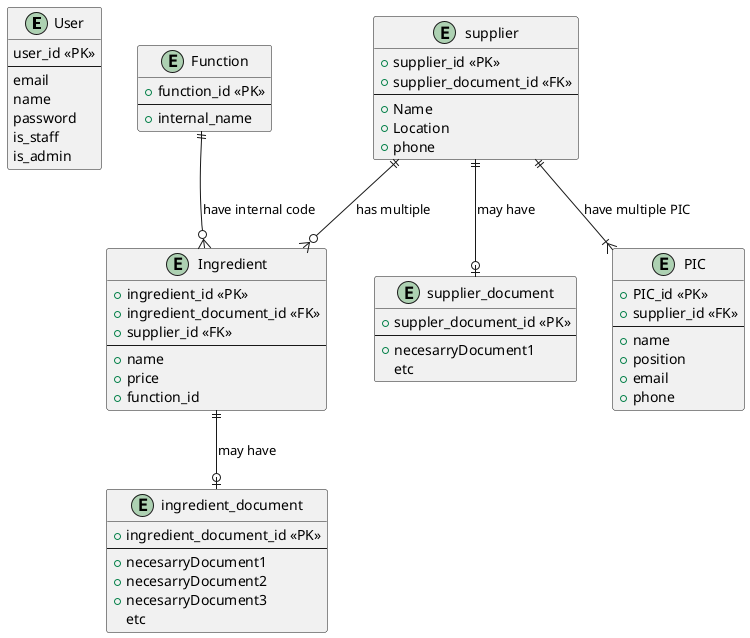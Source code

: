 @startuml

entity User {
   user_id <<PK>>
   --
   email
   name
   password
   is_staff
   is_admin
}

entity Ingredient {
  +ingredient_id <<PK>>
+ingredient_document_id <<FK>>
  +supplier_id <<FK>>
  --
  +name
  +price
  +function_id
}

entity Function {
  +function_id <<PK>>
  --
  +internal_name
}

entity ingredient_document {
  +ingredient_document_id <<PK>>
  --
  +necesarryDocument1
  +necesarryDocument2
  +necesarryDocument3
  etc
}

entity supplier {
  +supplier_id <<PK>>
  +supplier_document_id <<FK>>
  --
  +Name
  +Location
  +phone
}

entity supplier_document {
  +suppler_document_id <<PK>>
  --
  +necesarryDocument1
  etc
}

entity PIC{
  +PIC_id <<PK>>
  +supplier_id <<FK>>
  --
  +name
  +position
  +email
  +phone
}

supplier ||--o{ Ingredient : has multiple

supplier ||--o| supplier_document : may have

Function ||--o{ Ingredient : have internal code

Ingredient ||--o| ingredient_document : may have

supplier ||--|{ PIC : have multiple PIC

@enduml



